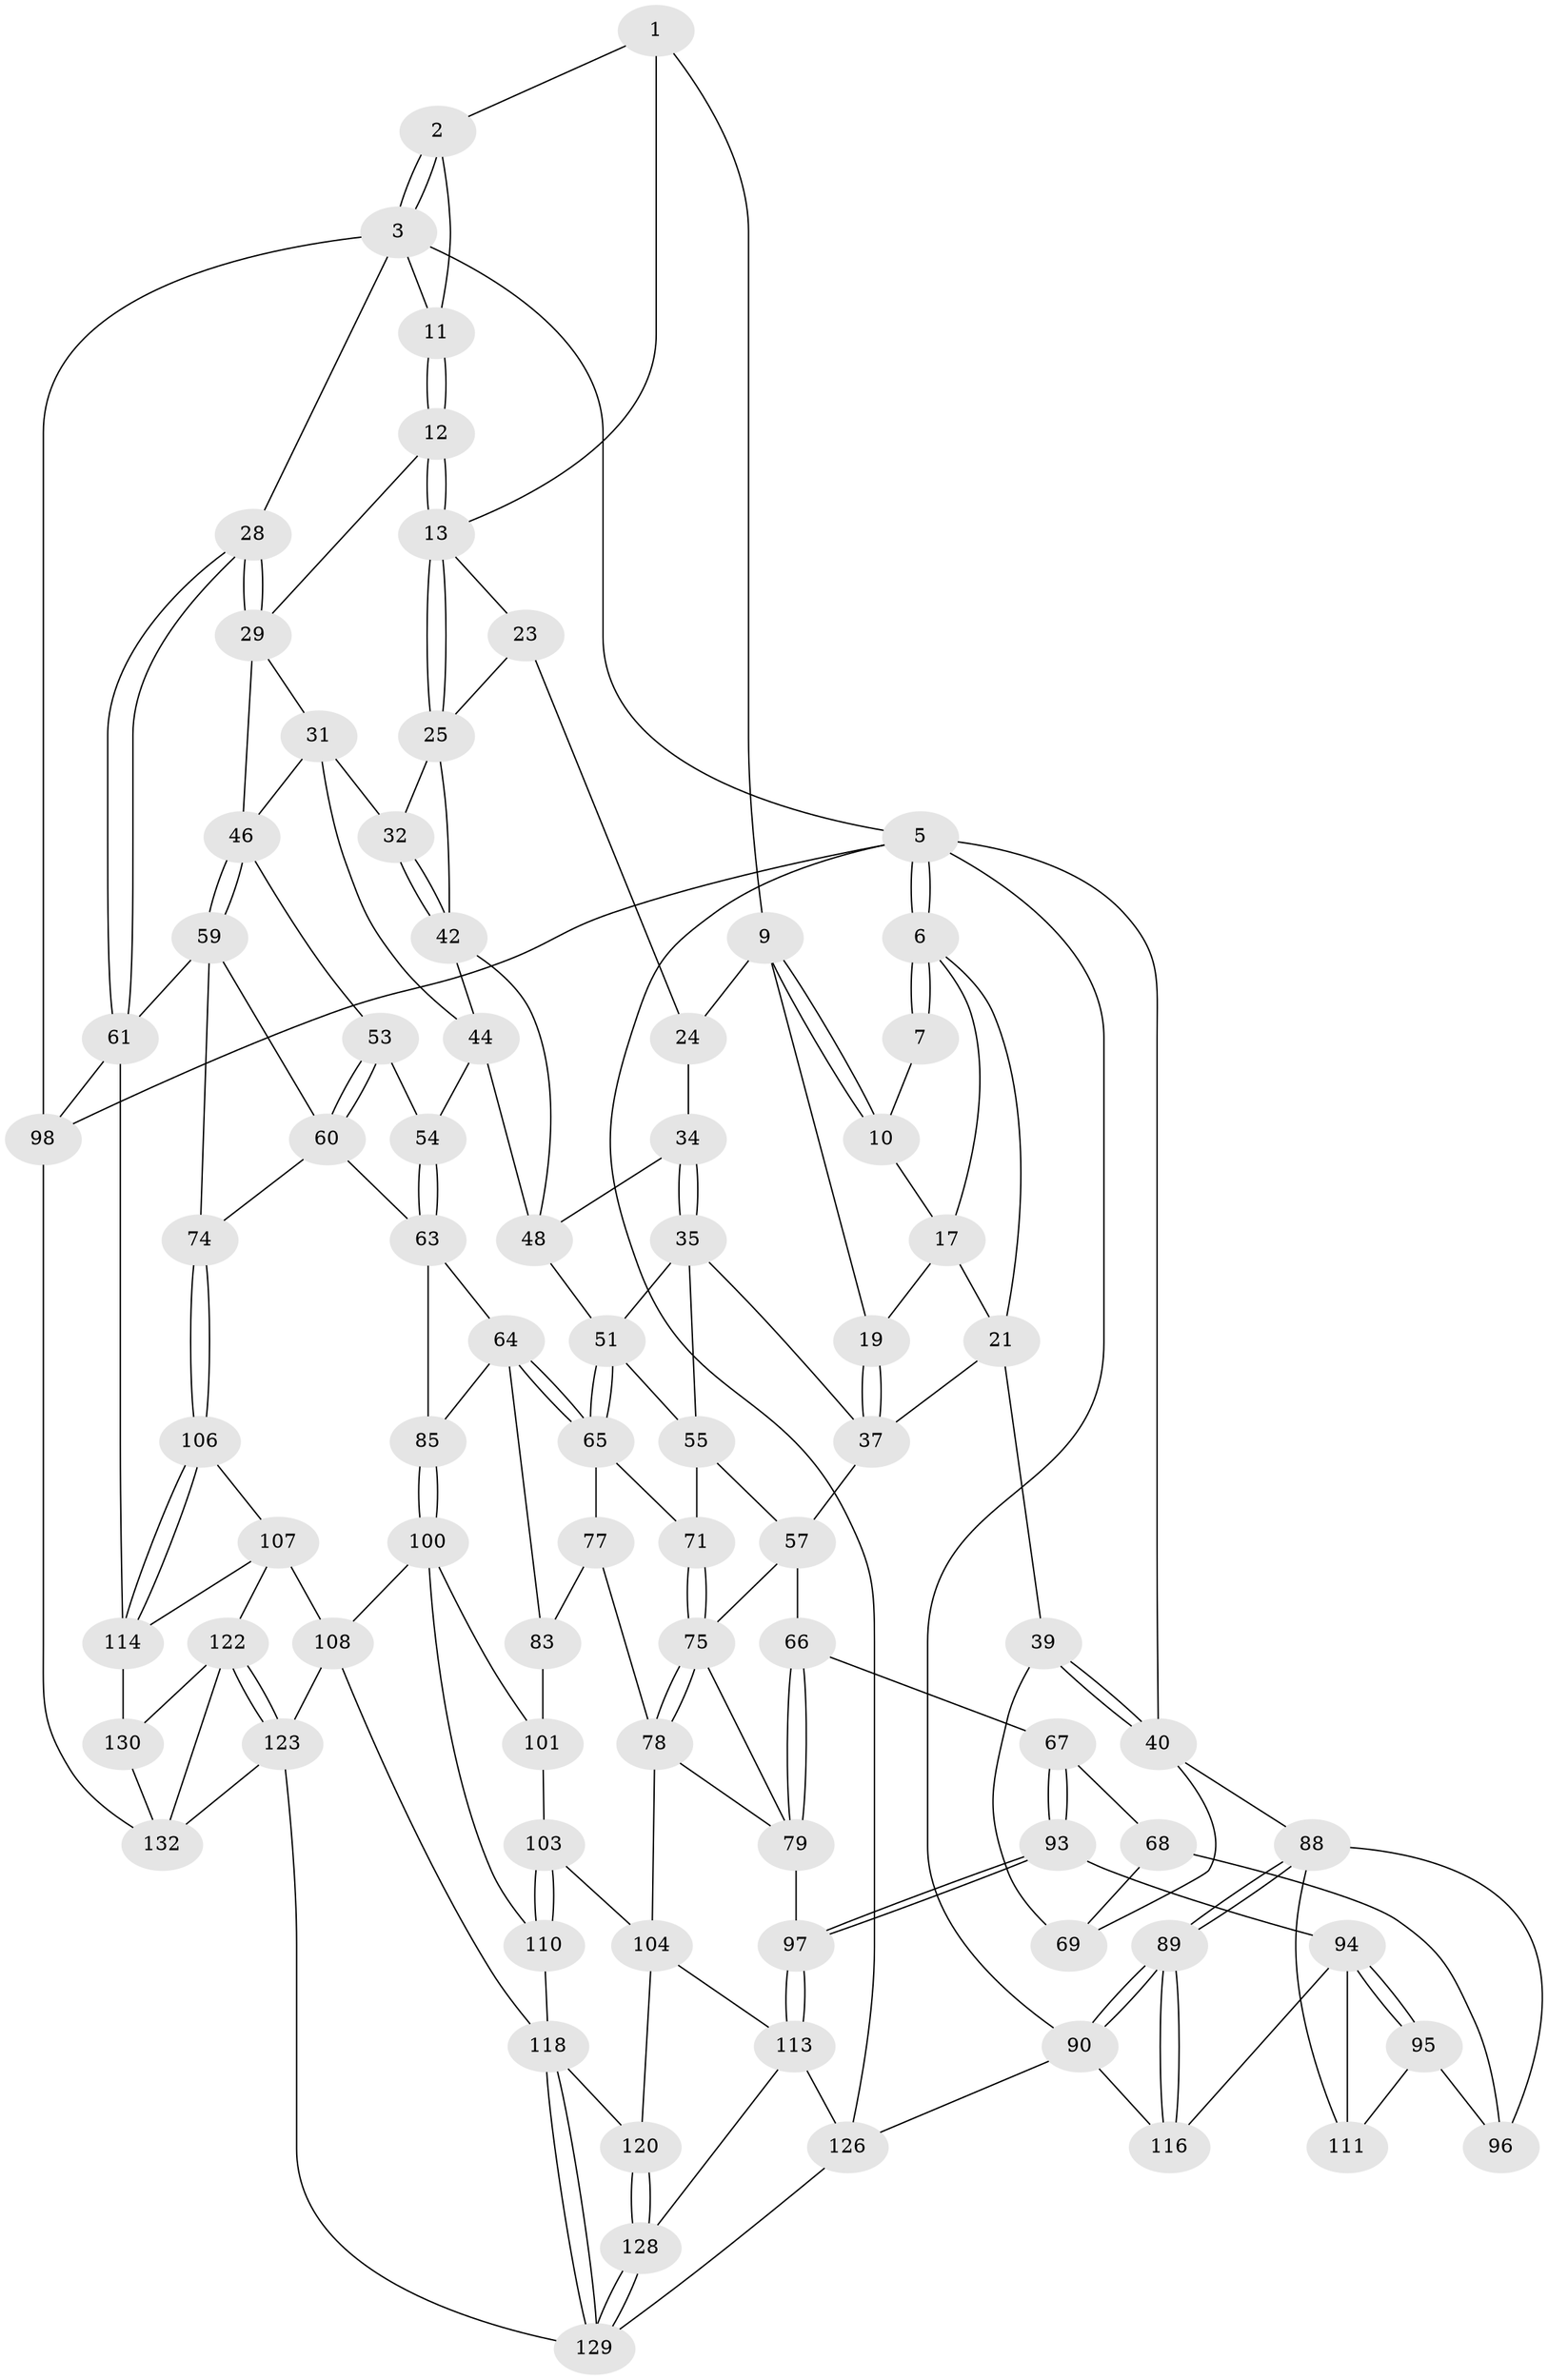 // Generated by graph-tools (version 1.1) at 2025/24/03/03/25 07:24:38]
// undirected, 83 vertices, 184 edges
graph export_dot {
graph [start="1"]
  node [color=gray90,style=filled];
  1 [pos="+0.5059215640579237+0",super="+8"];
  2 [pos="+0.6217477487241673+0"];
  3 [pos="+1+0",super="+4"];
  5 [pos="+0+0",super="+91"];
  6 [pos="+0+0",super="+16"];
  7 [pos="+0.35845599151389096+0"];
  9 [pos="+0.39636245475114196+0.15372296259605056",super="+18"];
  10 [pos="+0.3281733622354718+0.0999258913087272"];
  11 [pos="+0.7367278882925503+0.06745374842022545",super="+15"];
  12 [pos="+0.6795234072828735+0.14736266590731434",super="+22"];
  13 [pos="+0.677016559641084+0.14903065478878813",super="+14"];
  17 [pos="+0.1540454188576212+0.01303452135689347",super="+20"];
  19 [pos="+0.3877455526696792+0.18195148201929903"];
  21 [pos="+0.2038140632124732+0.3090558837324042",super="+38"];
  23 [pos="+0.5251401303283418+0.2024101273632885",super="+27"];
  24 [pos="+0.4099340231267048+0.1825172404994758",super="+33"];
  25 [pos="+0.678654951312098+0.16611141855577416",super="+26"];
  28 [pos="+1+0.2924097955918023"];
  29 [pos="+1+0.29972653608591904",super="+30"];
  31 [pos="+0.865708478925241+0.25453773125388646",super="+43"];
  32 [pos="+0.8474135593392876+0.25155823776917996"];
  34 [pos="+0.5035488630921854+0.33049893116667406"];
  35 [pos="+0.49745592472536465+0.33789670556735235",super="+36"];
  37 [pos="+0.39338255813944084+0.3354879284404593",super="+41"];
  39 [pos="+0.17479277882332034+0.3469461907923004"];
  40 [pos="+0+0.28197917949764983",super="+80"];
  42 [pos="+0.6694157088743354+0.2840712727475955",super="+45"];
  44 [pos="+0.7239700440803305+0.3758043084628615",super="+49"];
  46 [pos="+0.9158500979551528+0.3812506291276814",super="+47"];
  48 [pos="+0.591107283843151+0.34564115233042064",super="+50"];
  51 [pos="+0.5701901595588311+0.454514563896005",super="+52"];
  53 [pos="+0.793883501986509+0.4601336645336099"];
  54 [pos="+0.7382557932204895+0.4220620344353814"];
  55 [pos="+0.44274328431358434+0.43341121171889896",super="+56"];
  57 [pos="+0.36074554736961034+0.49157965860196967",super="+58"];
  59 [pos="+0.9275472165769945+0.45013119034120314",super="+62"];
  60 [pos="+0.8030300274128617+0.4710873794999569",super="+72"];
  61 [pos="+1+0.5451071791148657",super="+99"];
  63 [pos="+0.6758979926742721+0.5033775996254083",super="+73"];
  64 [pos="+0.5815536283544482+0.5267021342268213",super="+82"];
  65 [pos="+0.5813296311186145+0.5264125988573087",super="+70"];
  66 [pos="+0.2799263170472815+0.560927481082909"];
  67 [pos="+0.20292331721626497+0.578943037295086"];
  68 [pos="+0.17846005804563164+0.5663373645821536",super="+92"];
  69 [pos="+0.15558656475993654+0.5360247541210439",super="+81"];
  71 [pos="+0.43502682941214227+0.5134408355080572"];
  74 [pos="+0.8149481979504999+0.6520113591397503"];
  75 [pos="+0.4177526905091518+0.5962828237380601",super="+76"];
  77 [pos="+0.4787101480636586+0.6400675136744614"];
  78 [pos="+0.45926956964078064+0.6424985768406655",super="+86"];
  79 [pos="+0.3339002683386981+0.6412889491638327",super="+87"];
  83 [pos="+0.5482643740796342+0.6122646028730391",super="+84"];
  85 [pos="+0.5991963611460744+0.5960117307868242"];
  88 [pos="+0+0.7932248287667043",super="+105"];
  89 [pos="+0+0.8377157158159516"];
  90 [pos="+0+1",super="+127"];
  93 [pos="+0.21483986146731424+0.7513817990600354"];
  94 [pos="+0.19481722017738115+0.7525746016149368",super="+115"];
  95 [pos="+0.0842836645793509+0.6809850504643198"];
  96 [pos="+0.08343500943855368+0.6803757904723375"];
  97 [pos="+0.2785958902379377+0.7821496178092479"];
  98 [pos="+1+1"];
  100 [pos="+0.6199979487213463+0.6859443899622738",super="+109"];
  101 [pos="+0.5611724292630423+0.6923554385411763",super="+102"];
  103 [pos="+0.5154993695046727+0.7529845058627793"];
  104 [pos="+0.4203510592468977+0.7277945595173054",super="+112"];
  106 [pos="+0.8117674779633024+0.6840828516468711"];
  107 [pos="+0.7911778429210552+0.7099290016880357",super="+121"];
  108 [pos="+0.6638160775121296+0.7371425377706106",super="+117"];
  110 [pos="+0.5289442892615065+0.7810350126533682"];
  111 [pos="+0.07854057164971123+0.7856387954470129"];
  113 [pos="+0.28644917914151047+0.8062663172583958",super="+125"];
  114 [pos="+1+0.8929954936696879",super="+124"];
  116 [pos="+0.08875644761410043+0.8537561420094775"];
  118 [pos="+0.5561315078473043+0.8991097381771935",super="+119"];
  120 [pos="+0.5056995061499392+0.8320276968092666"];
  122 [pos="+0.7679004757560619+0.8851640956906272",super="+131"];
  123 [pos="+0.6695964188811757+0.9099962344820501",super="+133"];
  126 [pos="+0.12399164682192894+0.9224383554247986",super="+134"];
  128 [pos="+0.31698765661867323+0.9195063809774269"];
  129 [pos="+0.38187052500961016+1",super="+135"];
  130 [pos="+0.8375464136652744+0.9561220484022113"];
  132 [pos="+0.7533753820173039+1",super="+136"];
  1 -- 2;
  1 -- 9;
  1 -- 13;
  2 -- 3;
  2 -- 3;
  2 -- 11;
  3 -- 98;
  3 -- 28;
  3 -- 5;
  3 -- 11;
  5 -- 6;
  5 -- 6;
  5 -- 40;
  5 -- 90;
  5 -- 98;
  5 -- 126;
  6 -- 7;
  6 -- 7;
  6 -- 17;
  6 -- 21;
  7 -- 10;
  9 -- 10;
  9 -- 10;
  9 -- 24;
  9 -- 19;
  10 -- 17;
  11 -- 12 [weight=2];
  11 -- 12;
  12 -- 13;
  12 -- 13;
  12 -- 29;
  13 -- 25;
  13 -- 25;
  13 -- 23;
  17 -- 19;
  17 -- 21;
  19 -- 37;
  19 -- 37;
  21 -- 37;
  21 -- 39;
  23 -- 24 [weight=2];
  23 -- 25;
  24 -- 34;
  25 -- 32;
  25 -- 42;
  28 -- 29;
  28 -- 29;
  28 -- 61;
  28 -- 61;
  29 -- 46;
  29 -- 31;
  31 -- 32;
  31 -- 44;
  31 -- 46;
  32 -- 42;
  32 -- 42;
  34 -- 35;
  34 -- 35;
  34 -- 48;
  35 -- 51;
  35 -- 37;
  35 -- 55;
  37 -- 57;
  39 -- 40;
  39 -- 40;
  39 -- 69;
  40 -- 88;
  40 -- 69;
  42 -- 48;
  42 -- 44;
  44 -- 48;
  44 -- 54;
  46 -- 59;
  46 -- 59;
  46 -- 53;
  48 -- 51;
  51 -- 65;
  51 -- 65;
  51 -- 55;
  53 -- 54;
  53 -- 60;
  53 -- 60;
  54 -- 63;
  54 -- 63;
  55 -- 57;
  55 -- 71;
  57 -- 66;
  57 -- 75;
  59 -- 60;
  59 -- 74;
  59 -- 61;
  60 -- 74;
  60 -- 63;
  61 -- 98;
  61 -- 114;
  63 -- 64;
  63 -- 85;
  64 -- 65;
  64 -- 65;
  64 -- 83;
  64 -- 85;
  65 -- 77;
  65 -- 71;
  66 -- 67;
  66 -- 79;
  66 -- 79;
  67 -- 68;
  67 -- 93;
  67 -- 93;
  68 -- 69 [weight=2];
  68 -- 96;
  71 -- 75;
  71 -- 75;
  74 -- 106;
  74 -- 106;
  75 -- 78;
  75 -- 78;
  75 -- 79;
  77 -- 78;
  77 -- 83;
  78 -- 104;
  78 -- 79;
  79 -- 97;
  83 -- 101 [weight=2];
  85 -- 100;
  85 -- 100;
  88 -- 89;
  88 -- 89;
  88 -- 96;
  88 -- 111;
  89 -- 90;
  89 -- 90;
  89 -- 116;
  89 -- 116;
  90 -- 116;
  90 -- 126;
  93 -- 94;
  93 -- 97;
  93 -- 97;
  94 -- 95;
  94 -- 95;
  94 -- 116;
  94 -- 111;
  95 -- 96;
  95 -- 111;
  97 -- 113;
  97 -- 113;
  98 -- 132;
  100 -- 101;
  100 -- 108;
  100 -- 110;
  101 -- 103;
  103 -- 104;
  103 -- 110;
  103 -- 110;
  104 -- 113;
  104 -- 120;
  106 -- 107;
  106 -- 114;
  106 -- 114;
  107 -- 108;
  107 -- 122;
  107 -- 114;
  108 -- 123;
  108 -- 118;
  110 -- 118;
  113 -- 128;
  113 -- 126;
  114 -- 130;
  118 -- 129;
  118 -- 129;
  118 -- 120;
  120 -- 128;
  120 -- 128;
  122 -- 123;
  122 -- 123;
  122 -- 132;
  122 -- 130;
  123 -- 132;
  123 -- 129;
  126 -- 129;
  128 -- 129;
  128 -- 129;
  130 -- 132;
}
